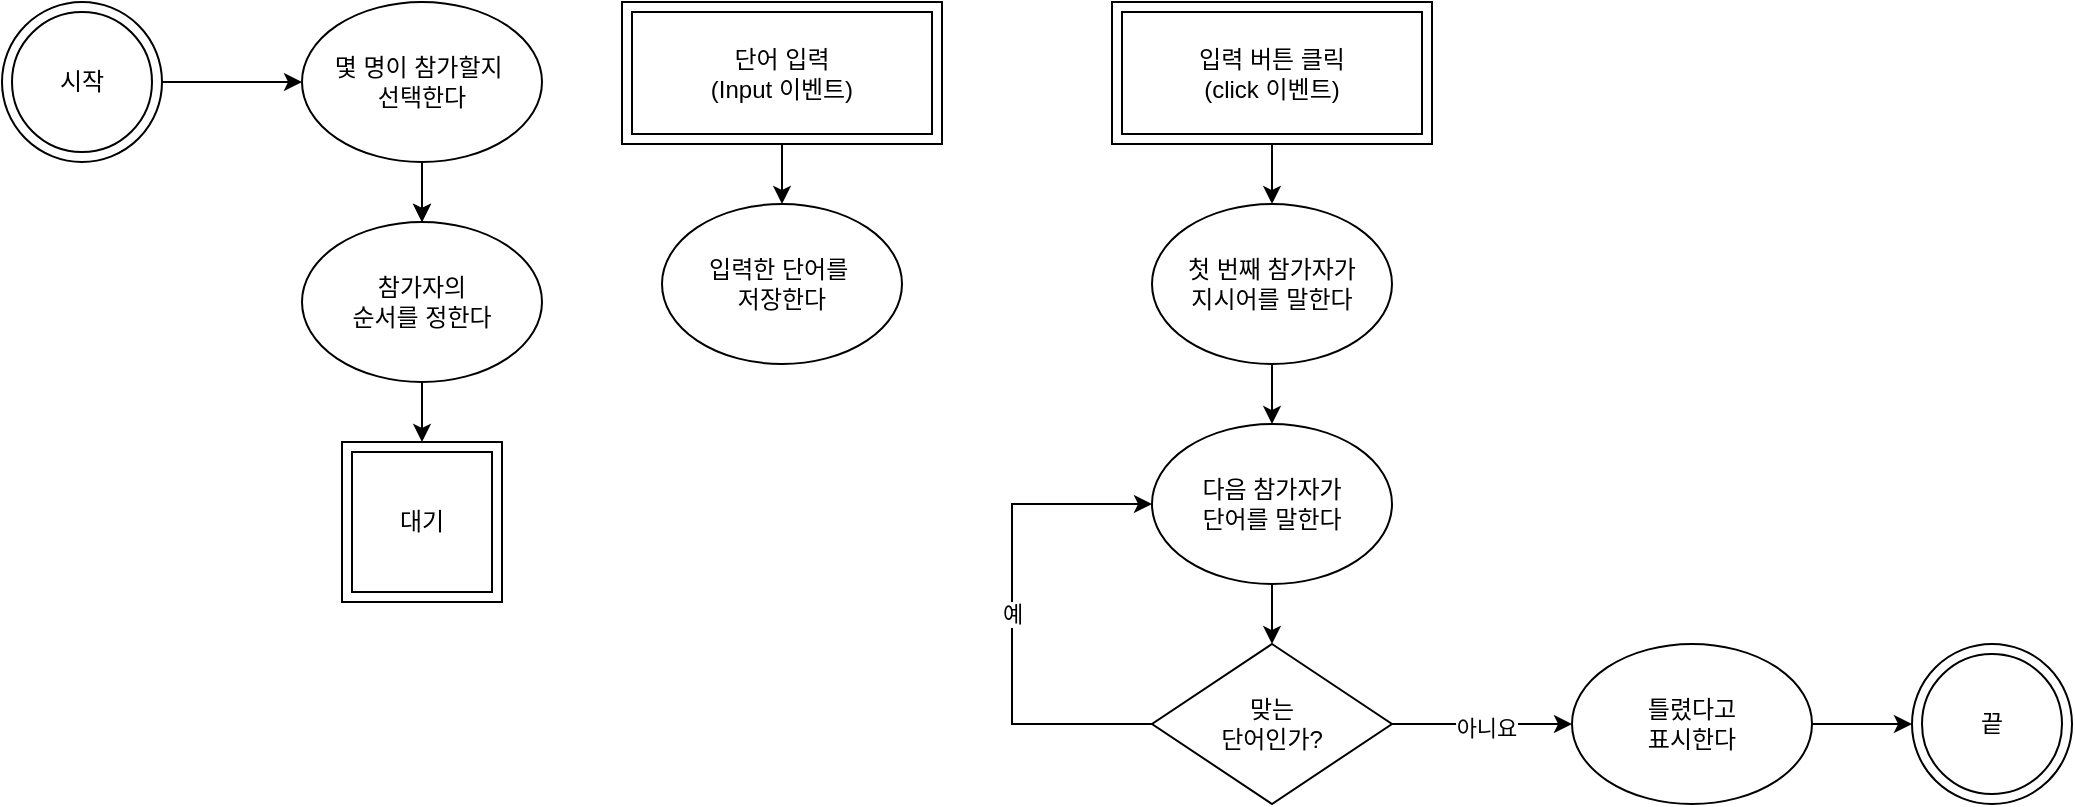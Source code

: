 <mxfile version="24.8.6">
  <diagram id="C5RBs43oDa-KdzZeNtuy" name="Page-1">
    <mxGraphModel dx="826" dy="643" grid="1" gridSize="10" guides="1" tooltips="1" connect="1" arrows="1" fold="1" page="1" pageScale="1" pageWidth="827" pageHeight="1169" math="0" shadow="0">
      <root>
        <mxCell id="WIyWlLk6GJQsqaUBKTNV-0" />
        <mxCell id="WIyWlLk6GJQsqaUBKTNV-1" parent="WIyWlLk6GJQsqaUBKTNV-0" />
        <mxCell id="fME0fRlacAQiMRfbm9nJ-1" value="" style="ellipse;whiteSpace=wrap;html=1;aspect=fixed;" vertex="1" parent="WIyWlLk6GJQsqaUBKTNV-1">
          <mxGeometry x="40" y="70" width="80" height="80" as="geometry" />
        </mxCell>
        <mxCell id="fME0fRlacAQiMRfbm9nJ-2" value="시작" style="ellipse;whiteSpace=wrap;html=1;aspect=fixed;fontFamily=Lucida Console;" vertex="1" parent="WIyWlLk6GJQsqaUBKTNV-1">
          <mxGeometry x="45" y="75" width="70" height="70" as="geometry" />
        </mxCell>
        <mxCell id="fME0fRlacAQiMRfbm9nJ-3" value="" style="endArrow=classic;html=1;rounded=0;exitX=1;exitY=0.5;exitDx=0;exitDy=0;" edge="1" parent="WIyWlLk6GJQsqaUBKTNV-1" source="fME0fRlacAQiMRfbm9nJ-1" target="fME0fRlacAQiMRfbm9nJ-5">
          <mxGeometry width="50" height="50" relative="1" as="geometry">
            <mxPoint x="390" y="360" as="sourcePoint" />
            <mxPoint x="170" y="110" as="targetPoint" />
          </mxGeometry>
        </mxCell>
        <mxCell id="fME0fRlacAQiMRfbm9nJ-4" value="" style="edgeStyle=orthogonalEdgeStyle;rounded=0;orthogonalLoop=1;jettySize=auto;html=1;" edge="1" parent="WIyWlLk6GJQsqaUBKTNV-1" source="fME0fRlacAQiMRfbm9nJ-5" target="fME0fRlacAQiMRfbm9nJ-7">
          <mxGeometry relative="1" as="geometry" />
        </mxCell>
        <mxCell id="fME0fRlacAQiMRfbm9nJ-5" value="몇 명이 참가할지&amp;nbsp;&lt;div&gt;선택한다&lt;/div&gt;" style="ellipse;whiteSpace=wrap;html=1;" vertex="1" parent="WIyWlLk6GJQsqaUBKTNV-1">
          <mxGeometry x="190" y="70" width="120" height="80" as="geometry" />
        </mxCell>
        <mxCell id="fME0fRlacAQiMRfbm9nJ-6" value="" style="endArrow=classic;html=1;rounded=0;exitX=0.5;exitY=1;exitDx=0;exitDy=0;" edge="1" parent="WIyWlLk6GJQsqaUBKTNV-1" source="fME0fRlacAQiMRfbm9nJ-5">
          <mxGeometry width="50" height="50" relative="1" as="geometry">
            <mxPoint x="390" y="360" as="sourcePoint" />
            <mxPoint x="250" y="180" as="targetPoint" />
          </mxGeometry>
        </mxCell>
        <mxCell id="fME0fRlacAQiMRfbm9nJ-7" value="참가자의&lt;div&gt;순서를 정한다&lt;/div&gt;" style="ellipse;whiteSpace=wrap;html=1;" vertex="1" parent="WIyWlLk6GJQsqaUBKTNV-1">
          <mxGeometry x="190" y="180" width="120" height="80" as="geometry" />
        </mxCell>
        <mxCell id="fME0fRlacAQiMRfbm9nJ-8" value="" style="endArrow=classic;html=1;rounded=0;" edge="1" parent="WIyWlLk6GJQsqaUBKTNV-1">
          <mxGeometry width="50" height="50" relative="1" as="geometry">
            <mxPoint x="250" y="260" as="sourcePoint" />
            <mxPoint x="250" y="290" as="targetPoint" />
          </mxGeometry>
        </mxCell>
        <mxCell id="fME0fRlacAQiMRfbm9nJ-9" value="첫 번째 참가자가&lt;div&gt;지시어를 말한다&lt;/div&gt;" style="ellipse;whiteSpace=wrap;html=1;" vertex="1" parent="WIyWlLk6GJQsqaUBKTNV-1">
          <mxGeometry x="615" y="171" width="120" height="80" as="geometry" />
        </mxCell>
        <mxCell id="fME0fRlacAQiMRfbm9nJ-10" value="" style="endArrow=classic;html=1;rounded=0;exitX=0.5;exitY=1;exitDx=0;exitDy=0;" edge="1" parent="WIyWlLk6GJQsqaUBKTNV-1" source="fME0fRlacAQiMRfbm9nJ-9">
          <mxGeometry width="50" height="50" relative="1" as="geometry">
            <mxPoint x="675" y="311" as="sourcePoint" />
            <mxPoint x="675" y="281" as="targetPoint" />
          </mxGeometry>
        </mxCell>
        <mxCell id="fME0fRlacAQiMRfbm9nJ-11" value="다음 참가자가&lt;div&gt;단어를 말한다&lt;/div&gt;" style="ellipse;whiteSpace=wrap;html=1;" vertex="1" parent="WIyWlLk6GJQsqaUBKTNV-1">
          <mxGeometry x="615" y="281" width="120" height="80" as="geometry" />
        </mxCell>
        <mxCell id="fME0fRlacAQiMRfbm9nJ-12" value="" style="endArrow=classic;html=1;rounded=0;" edge="1" parent="WIyWlLk6GJQsqaUBKTNV-1">
          <mxGeometry width="50" height="50" relative="1" as="geometry">
            <mxPoint x="675" y="361" as="sourcePoint" />
            <mxPoint x="675" y="391" as="targetPoint" />
          </mxGeometry>
        </mxCell>
        <mxCell id="fME0fRlacAQiMRfbm9nJ-13" value="맞는&lt;div&gt;단어인가?&lt;/div&gt;" style="rhombus;whiteSpace=wrap;html=1;" vertex="1" parent="WIyWlLk6GJQsqaUBKTNV-1">
          <mxGeometry x="615" y="391" width="120" height="80" as="geometry" />
        </mxCell>
        <mxCell id="fME0fRlacAQiMRfbm9nJ-14" value="예" style="endArrow=classic;html=1;rounded=0;exitX=0;exitY=0.5;exitDx=0;exitDy=0;entryX=0;entryY=0.5;entryDx=0;entryDy=0;" edge="1" parent="WIyWlLk6GJQsqaUBKTNV-1" source="fME0fRlacAQiMRfbm9nJ-13" target="fME0fRlacAQiMRfbm9nJ-11">
          <mxGeometry width="50" height="50" relative="1" as="geometry">
            <mxPoint x="815" y="241" as="sourcePoint" />
            <mxPoint x="545" y="431" as="targetPoint" />
            <Array as="points">
              <mxPoint x="545" y="431" />
              <mxPoint x="545" y="321" />
            </Array>
          </mxGeometry>
        </mxCell>
        <mxCell id="fME0fRlacAQiMRfbm9nJ-15" value="" style="endArrow=classic;html=1;rounded=0;exitX=1;exitY=0.5;exitDx=0;exitDy=0;entryX=0;entryY=0.5;entryDx=0;entryDy=0;" edge="1" parent="WIyWlLk6GJQsqaUBKTNV-1" source="fME0fRlacAQiMRfbm9nJ-13" target="fME0fRlacAQiMRfbm9nJ-17">
          <mxGeometry width="50" height="50" relative="1" as="geometry">
            <mxPoint x="890" y="140" as="sourcePoint" />
            <mxPoint x="900" y="330" as="targetPoint" />
          </mxGeometry>
        </mxCell>
        <mxCell id="fME0fRlacAQiMRfbm9nJ-16" value="아니요" style="edgeLabel;html=1;align=center;verticalAlign=middle;resizable=0;points=[];" vertex="1" connectable="0" parent="fME0fRlacAQiMRfbm9nJ-15">
          <mxGeometry x="0.044" y="-2" relative="1" as="geometry">
            <mxPoint as="offset" />
          </mxGeometry>
        </mxCell>
        <mxCell id="fME0fRlacAQiMRfbm9nJ-17" value="틀렸다고&lt;div&gt;표시한다&lt;/div&gt;" style="ellipse;whiteSpace=wrap;html=1;" vertex="1" parent="WIyWlLk6GJQsqaUBKTNV-1">
          <mxGeometry x="825" y="391" width="120" height="80" as="geometry" />
        </mxCell>
        <mxCell id="fME0fRlacAQiMRfbm9nJ-18" value="" style="endArrow=classic;html=1;rounded=0;exitX=1;exitY=0.5;exitDx=0;exitDy=0;" edge="1" parent="WIyWlLk6GJQsqaUBKTNV-1" source="fME0fRlacAQiMRfbm9nJ-17">
          <mxGeometry width="50" height="50" relative="1" as="geometry">
            <mxPoint x="815" y="241" as="sourcePoint" />
            <mxPoint x="995" y="431" as="targetPoint" />
          </mxGeometry>
        </mxCell>
        <mxCell id="fME0fRlacAQiMRfbm9nJ-19" value="" style="ellipse;whiteSpace=wrap;html=1;aspect=fixed;" vertex="1" parent="WIyWlLk6GJQsqaUBKTNV-1">
          <mxGeometry x="995" y="391" width="80" height="80" as="geometry" />
        </mxCell>
        <mxCell id="fME0fRlacAQiMRfbm9nJ-20" value="끝" style="ellipse;whiteSpace=wrap;html=1;aspect=fixed;fontFamily=Lucida Console;" vertex="1" parent="WIyWlLk6GJQsqaUBKTNV-1">
          <mxGeometry x="1000" y="396" width="70" height="70" as="geometry" />
        </mxCell>
        <mxCell id="fME0fRlacAQiMRfbm9nJ-21" value="" style="whiteSpace=wrap;html=1;aspect=fixed;" vertex="1" parent="WIyWlLk6GJQsqaUBKTNV-1">
          <mxGeometry x="210" y="290" width="80" height="80" as="geometry" />
        </mxCell>
        <mxCell id="fME0fRlacAQiMRfbm9nJ-22" value="대기" style="whiteSpace=wrap;html=1;aspect=fixed;" vertex="1" parent="WIyWlLk6GJQsqaUBKTNV-1">
          <mxGeometry x="215" y="295" width="70" height="70" as="geometry" />
        </mxCell>
        <mxCell id="fME0fRlacAQiMRfbm9nJ-23" value="" style="whiteSpace=wrap;html=1;aspect=fixed;" vertex="1" parent="WIyWlLk6GJQsqaUBKTNV-1">
          <mxGeometry x="350" y="70" width="160" height="71" as="geometry" />
        </mxCell>
        <mxCell id="fME0fRlacAQiMRfbm9nJ-24" value="단어 입력&lt;div&gt;(Input 이벤트)&lt;/div&gt;" style="whiteSpace=wrap;html=1;aspect=fixed;" vertex="1" parent="WIyWlLk6GJQsqaUBKTNV-1">
          <mxGeometry x="355" y="75" width="150" height="61" as="geometry" />
        </mxCell>
        <mxCell id="fME0fRlacAQiMRfbm9nJ-25" value="" style="endArrow=classic;html=1;rounded=0;exitX=0.5;exitY=1;exitDx=0;exitDy=0;" edge="1" parent="WIyWlLk6GJQsqaUBKTNV-1">
          <mxGeometry width="50" height="50" relative="1" as="geometry">
            <mxPoint x="430" y="141" as="sourcePoint" />
            <mxPoint x="430" y="171" as="targetPoint" />
          </mxGeometry>
        </mxCell>
        <mxCell id="fME0fRlacAQiMRfbm9nJ-26" value="입력한 단어를&amp;nbsp;&lt;div&gt;저장한다&lt;/div&gt;" style="ellipse;whiteSpace=wrap;html=1;" vertex="1" parent="WIyWlLk6GJQsqaUBKTNV-1">
          <mxGeometry x="370" y="171" width="120" height="80" as="geometry" />
        </mxCell>
        <mxCell id="fME0fRlacAQiMRfbm9nJ-27" value="" style="whiteSpace=wrap;html=1;aspect=fixed;" vertex="1" parent="WIyWlLk6GJQsqaUBKTNV-1">
          <mxGeometry x="595" y="70" width="160" height="71" as="geometry" />
        </mxCell>
        <mxCell id="fME0fRlacAQiMRfbm9nJ-28" value="입력 버튼 클릭&lt;br&gt;&lt;div&gt;(click 이벤트)&lt;/div&gt;" style="whiteSpace=wrap;html=1;aspect=fixed;" vertex="1" parent="WIyWlLk6GJQsqaUBKTNV-1">
          <mxGeometry x="600" y="75" width="150" height="61" as="geometry" />
        </mxCell>
        <mxCell id="fME0fRlacAQiMRfbm9nJ-29" value="" style="endArrow=classic;html=1;rounded=0;exitX=0.5;exitY=1;exitDx=0;exitDy=0;" edge="1" parent="WIyWlLk6GJQsqaUBKTNV-1">
          <mxGeometry width="50" height="50" relative="1" as="geometry">
            <mxPoint x="675" y="141" as="sourcePoint" />
            <mxPoint x="675" y="171" as="targetPoint" />
          </mxGeometry>
        </mxCell>
      </root>
    </mxGraphModel>
  </diagram>
</mxfile>
